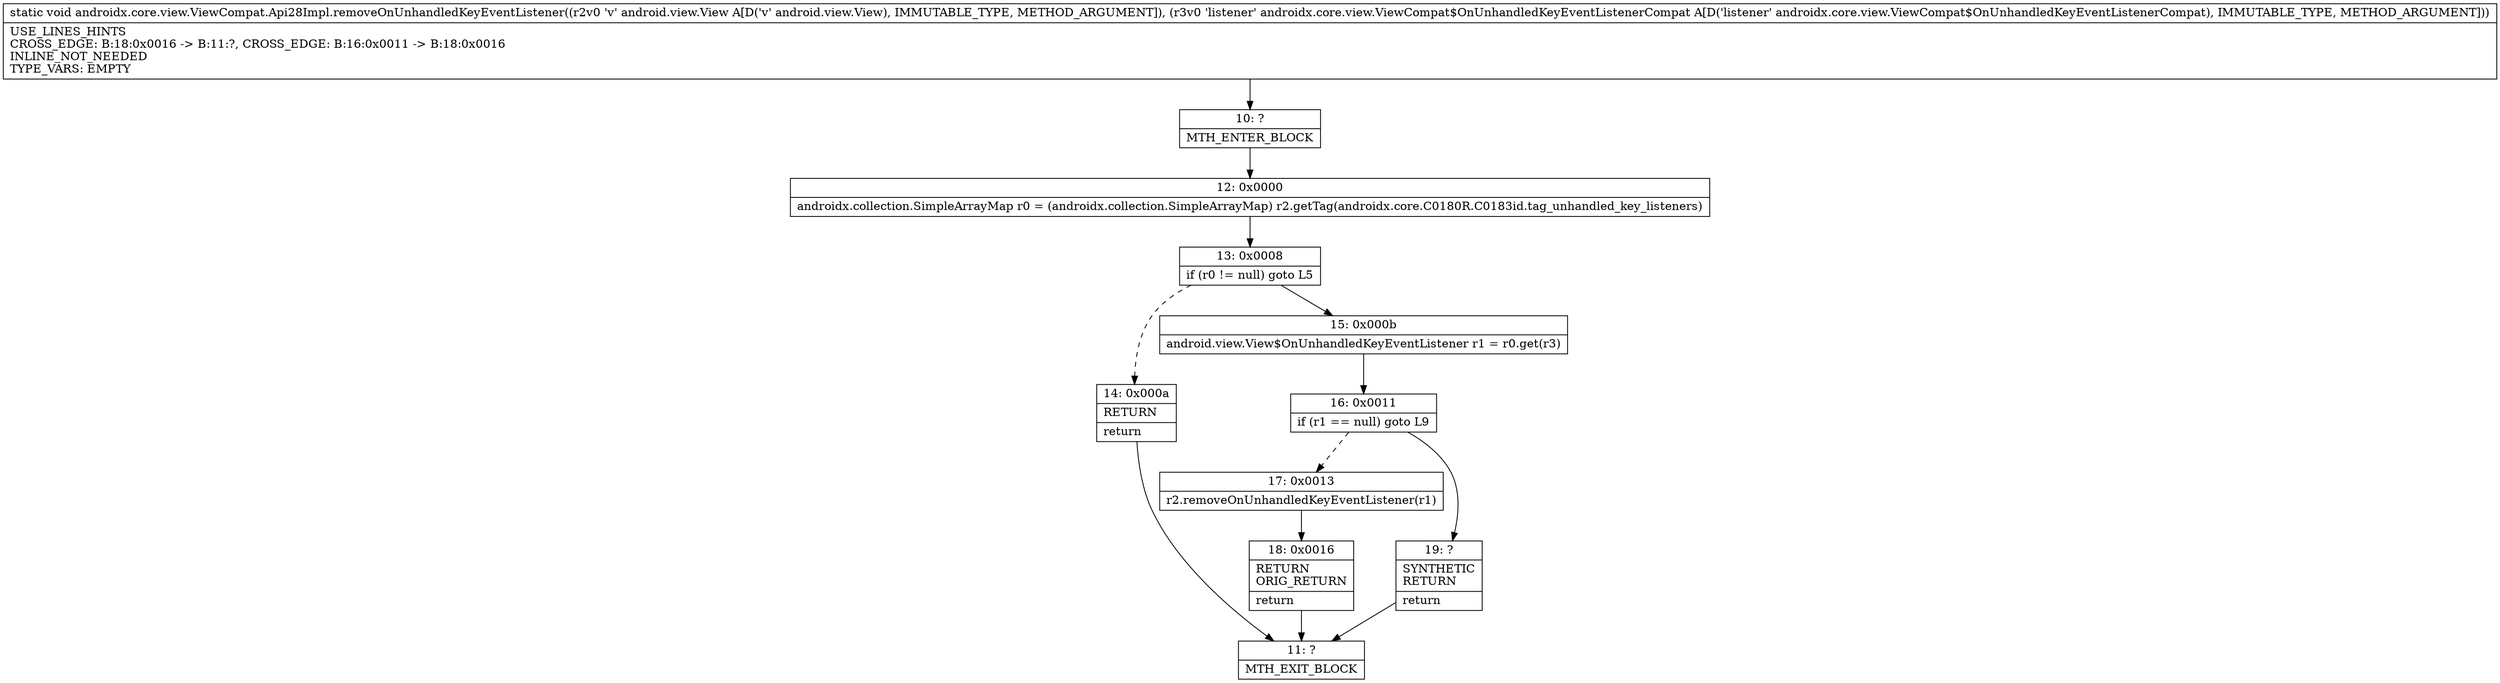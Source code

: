 digraph "CFG forandroidx.core.view.ViewCompat.Api28Impl.removeOnUnhandledKeyEventListener(Landroid\/view\/View;Landroidx\/core\/view\/ViewCompat$OnUnhandledKeyEventListenerCompat;)V" {
Node_10 [shape=record,label="{10\:\ ?|MTH_ENTER_BLOCK\l}"];
Node_12 [shape=record,label="{12\:\ 0x0000|androidx.collection.SimpleArrayMap r0 = (androidx.collection.SimpleArrayMap) r2.getTag(androidx.core.C0180R.C0183id.tag_unhandled_key_listeners)\l}"];
Node_13 [shape=record,label="{13\:\ 0x0008|if (r0 != null) goto L5\l}"];
Node_14 [shape=record,label="{14\:\ 0x000a|RETURN\l|return\l}"];
Node_11 [shape=record,label="{11\:\ ?|MTH_EXIT_BLOCK\l}"];
Node_15 [shape=record,label="{15\:\ 0x000b|android.view.View$OnUnhandledKeyEventListener r1 = r0.get(r3)\l}"];
Node_16 [shape=record,label="{16\:\ 0x0011|if (r1 == null) goto L9\l}"];
Node_17 [shape=record,label="{17\:\ 0x0013|r2.removeOnUnhandledKeyEventListener(r1)\l}"];
Node_18 [shape=record,label="{18\:\ 0x0016|RETURN\lORIG_RETURN\l|return\l}"];
Node_19 [shape=record,label="{19\:\ ?|SYNTHETIC\lRETURN\l|return\l}"];
MethodNode[shape=record,label="{static void androidx.core.view.ViewCompat.Api28Impl.removeOnUnhandledKeyEventListener((r2v0 'v' android.view.View A[D('v' android.view.View), IMMUTABLE_TYPE, METHOD_ARGUMENT]), (r3v0 'listener' androidx.core.view.ViewCompat$OnUnhandledKeyEventListenerCompat A[D('listener' androidx.core.view.ViewCompat$OnUnhandledKeyEventListenerCompat), IMMUTABLE_TYPE, METHOD_ARGUMENT]))  | USE_LINES_HINTS\lCROSS_EDGE: B:18:0x0016 \-\> B:11:?, CROSS_EDGE: B:16:0x0011 \-\> B:18:0x0016\lINLINE_NOT_NEEDED\lTYPE_VARS: EMPTY\l}"];
MethodNode -> Node_10;Node_10 -> Node_12;
Node_12 -> Node_13;
Node_13 -> Node_14[style=dashed];
Node_13 -> Node_15;
Node_14 -> Node_11;
Node_15 -> Node_16;
Node_16 -> Node_17[style=dashed];
Node_16 -> Node_19;
Node_17 -> Node_18;
Node_18 -> Node_11;
Node_19 -> Node_11;
}

